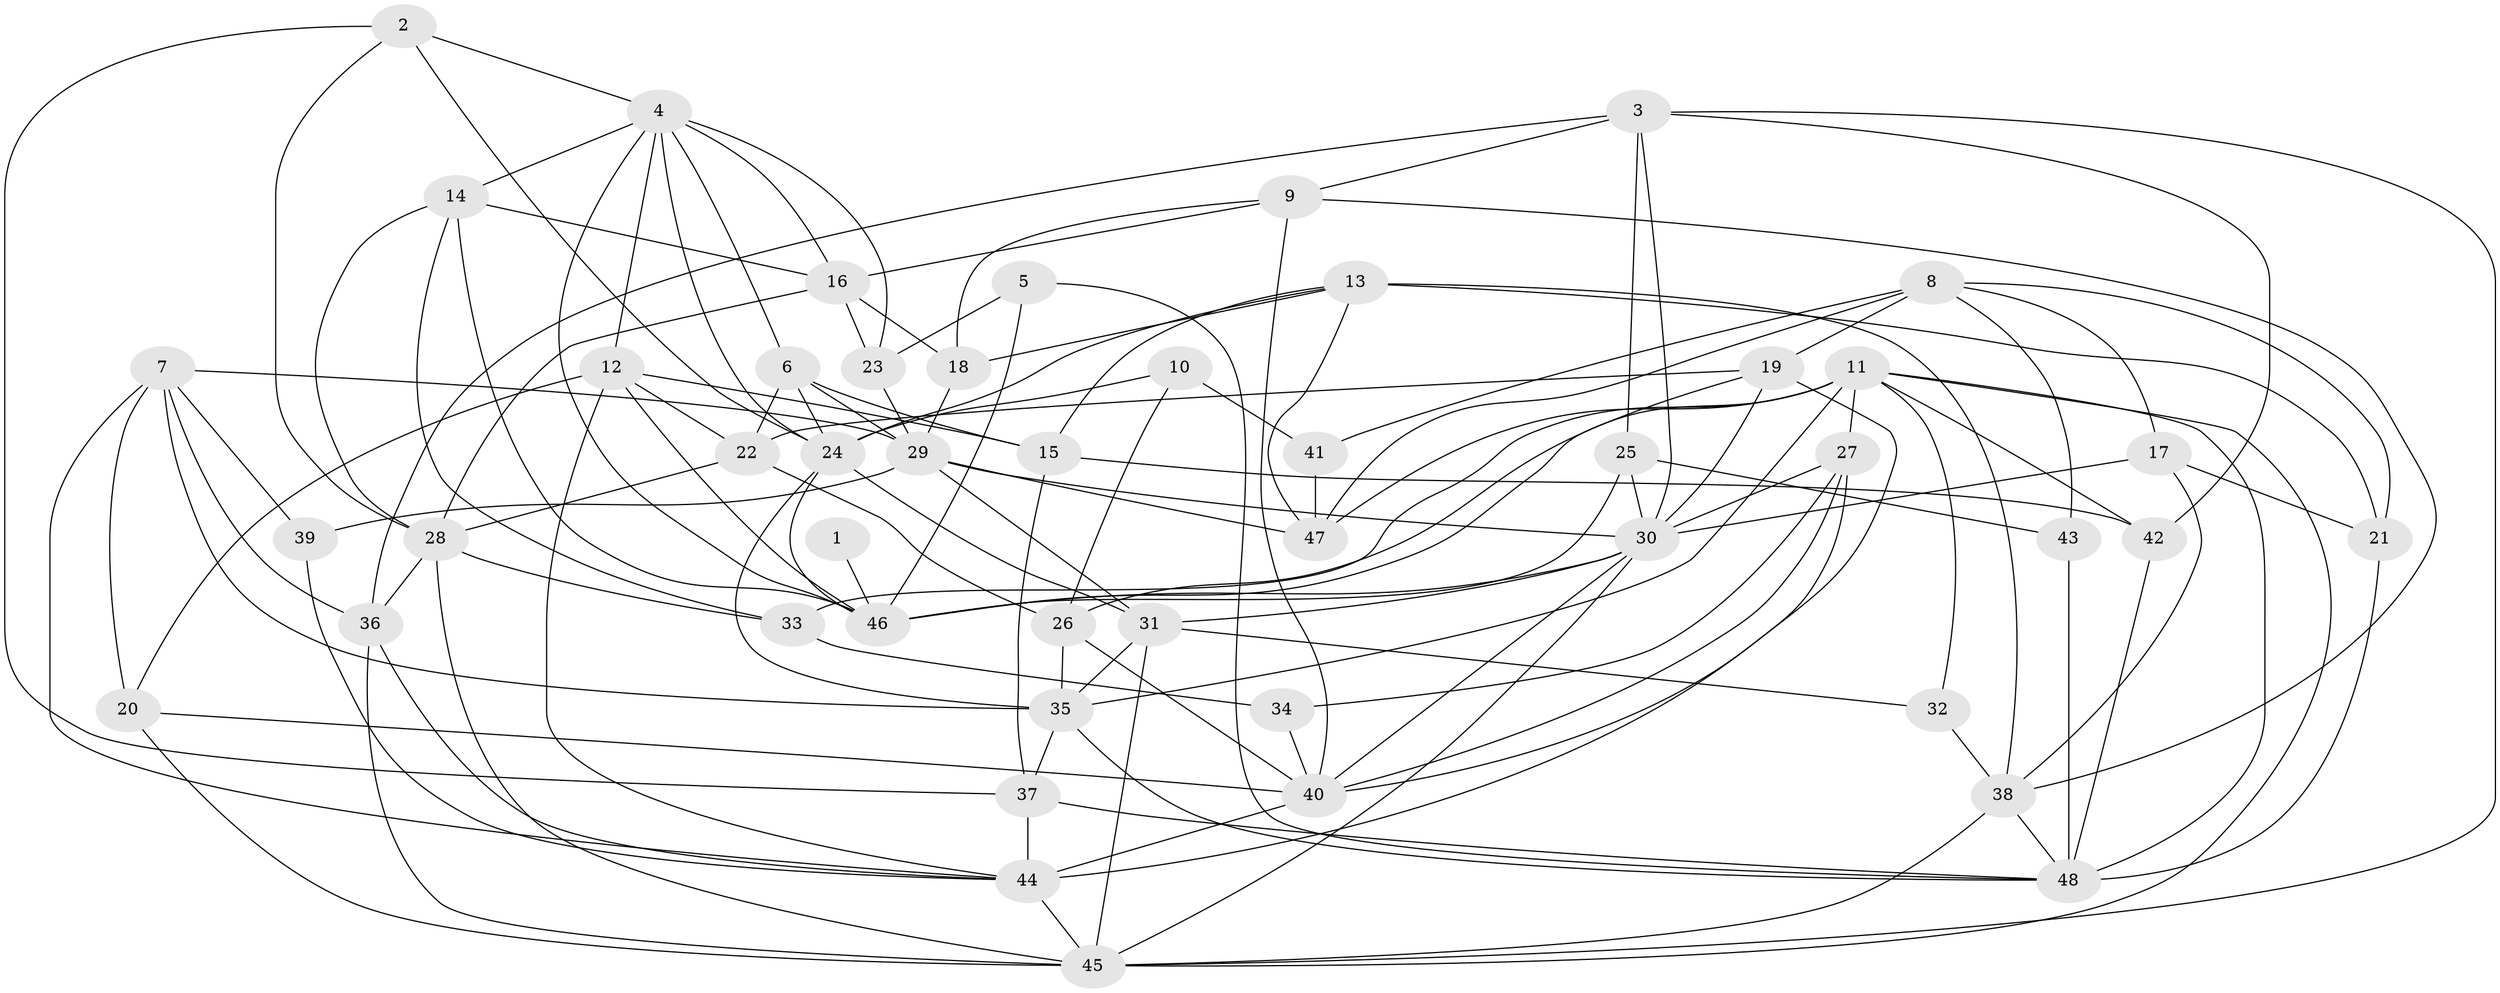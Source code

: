 // original degree distribution, {3: 0.3333333333333333, 5: 0.15625, 4: 0.21875, 2: 0.11458333333333333, 6: 0.125, 7: 0.052083333333333336}
// Generated by graph-tools (version 1.1) at 2025/02/03/09/25 03:02:00]
// undirected, 48 vertices, 130 edges
graph export_dot {
graph [start="1"]
  node [color=gray90,style=filled];
  1;
  2;
  3;
  4;
  5;
  6;
  7;
  8;
  9;
  10;
  11;
  12;
  13;
  14;
  15;
  16;
  17;
  18;
  19;
  20;
  21;
  22;
  23;
  24;
  25;
  26;
  27;
  28;
  29;
  30;
  31;
  32;
  33;
  34;
  35;
  36;
  37;
  38;
  39;
  40;
  41;
  42;
  43;
  44;
  45;
  46;
  47;
  48;
  1 -- 46 [weight=2.0];
  2 -- 4 [weight=1.0];
  2 -- 24 [weight=1.0];
  2 -- 28 [weight=1.0];
  2 -- 37 [weight=1.0];
  3 -- 9 [weight=1.0];
  3 -- 25 [weight=1.0];
  3 -- 30 [weight=1.0];
  3 -- 36 [weight=1.0];
  3 -- 42 [weight=1.0];
  3 -- 45 [weight=1.0];
  4 -- 6 [weight=1.0];
  4 -- 12 [weight=1.0];
  4 -- 14 [weight=1.0];
  4 -- 16 [weight=1.0];
  4 -- 23 [weight=1.0];
  4 -- 24 [weight=1.0];
  4 -- 46 [weight=1.0];
  5 -- 23 [weight=1.0];
  5 -- 46 [weight=1.0];
  5 -- 48 [weight=1.0];
  6 -- 15 [weight=1.0];
  6 -- 22 [weight=1.0];
  6 -- 24 [weight=1.0];
  6 -- 29 [weight=1.0];
  7 -- 20 [weight=1.0];
  7 -- 29 [weight=1.0];
  7 -- 35 [weight=1.0];
  7 -- 36 [weight=1.0];
  7 -- 39 [weight=1.0];
  7 -- 44 [weight=1.0];
  8 -- 17 [weight=1.0];
  8 -- 19 [weight=2.0];
  8 -- 21 [weight=1.0];
  8 -- 41 [weight=1.0];
  8 -- 43 [weight=2.0];
  8 -- 47 [weight=1.0];
  9 -- 16 [weight=1.0];
  9 -- 18 [weight=1.0];
  9 -- 38 [weight=1.0];
  9 -- 40 [weight=1.0];
  10 -- 24 [weight=1.0];
  10 -- 26 [weight=1.0];
  10 -- 41 [weight=1.0];
  11 -- 27 [weight=1.0];
  11 -- 32 [weight=1.0];
  11 -- 33 [weight=1.0];
  11 -- 35 [weight=1.0];
  11 -- 42 [weight=1.0];
  11 -- 45 [weight=1.0];
  11 -- 46 [weight=1.0];
  11 -- 47 [weight=2.0];
  11 -- 48 [weight=1.0];
  12 -- 15 [weight=1.0];
  12 -- 20 [weight=1.0];
  12 -- 22 [weight=1.0];
  12 -- 44 [weight=1.0];
  12 -- 46 [weight=2.0];
  13 -- 15 [weight=1.0];
  13 -- 18 [weight=1.0];
  13 -- 21 [weight=1.0];
  13 -- 24 [weight=1.0];
  13 -- 38 [weight=1.0];
  13 -- 47 [weight=2.0];
  14 -- 16 [weight=1.0];
  14 -- 28 [weight=1.0];
  14 -- 33 [weight=1.0];
  14 -- 46 [weight=1.0];
  15 -- 37 [weight=1.0];
  15 -- 42 [weight=1.0];
  16 -- 18 [weight=2.0];
  16 -- 23 [weight=1.0];
  16 -- 28 [weight=1.0];
  17 -- 21 [weight=1.0];
  17 -- 30 [weight=1.0];
  17 -- 38 [weight=1.0];
  18 -- 29 [weight=1.0];
  19 -- 22 [weight=1.0];
  19 -- 26 [weight=1.0];
  19 -- 30 [weight=1.0];
  19 -- 40 [weight=1.0];
  20 -- 40 [weight=1.0];
  20 -- 45 [weight=1.0];
  21 -- 48 [weight=2.0];
  22 -- 26 [weight=1.0];
  22 -- 28 [weight=1.0];
  23 -- 29 [weight=1.0];
  24 -- 31 [weight=1.0];
  24 -- 35 [weight=1.0];
  24 -- 46 [weight=1.0];
  25 -- 30 [weight=2.0];
  25 -- 43 [weight=2.0];
  25 -- 46 [weight=1.0];
  26 -- 35 [weight=2.0];
  26 -- 40 [weight=1.0];
  27 -- 30 [weight=1.0];
  27 -- 34 [weight=1.0];
  27 -- 40 [weight=1.0];
  27 -- 44 [weight=1.0];
  28 -- 33 [weight=1.0];
  28 -- 36 [weight=1.0];
  28 -- 45 [weight=1.0];
  29 -- 30 [weight=1.0];
  29 -- 31 [weight=1.0];
  29 -- 39 [weight=1.0];
  29 -- 47 [weight=1.0];
  30 -- 31 [weight=1.0];
  30 -- 40 [weight=1.0];
  30 -- 45 [weight=1.0];
  30 -- 46 [weight=2.0];
  31 -- 32 [weight=1.0];
  31 -- 35 [weight=1.0];
  31 -- 45 [weight=1.0];
  32 -- 38 [weight=1.0];
  33 -- 34 [weight=1.0];
  34 -- 40 [weight=1.0];
  35 -- 37 [weight=1.0];
  35 -- 48 [weight=1.0];
  36 -- 44 [weight=1.0];
  36 -- 45 [weight=1.0];
  37 -- 44 [weight=1.0];
  37 -- 48 [weight=1.0];
  38 -- 45 [weight=1.0];
  38 -- 48 [weight=1.0];
  39 -- 44 [weight=1.0];
  40 -- 44 [weight=1.0];
  41 -- 47 [weight=2.0];
  42 -- 48 [weight=1.0];
  43 -- 48 [weight=1.0];
  44 -- 45 [weight=2.0];
}
